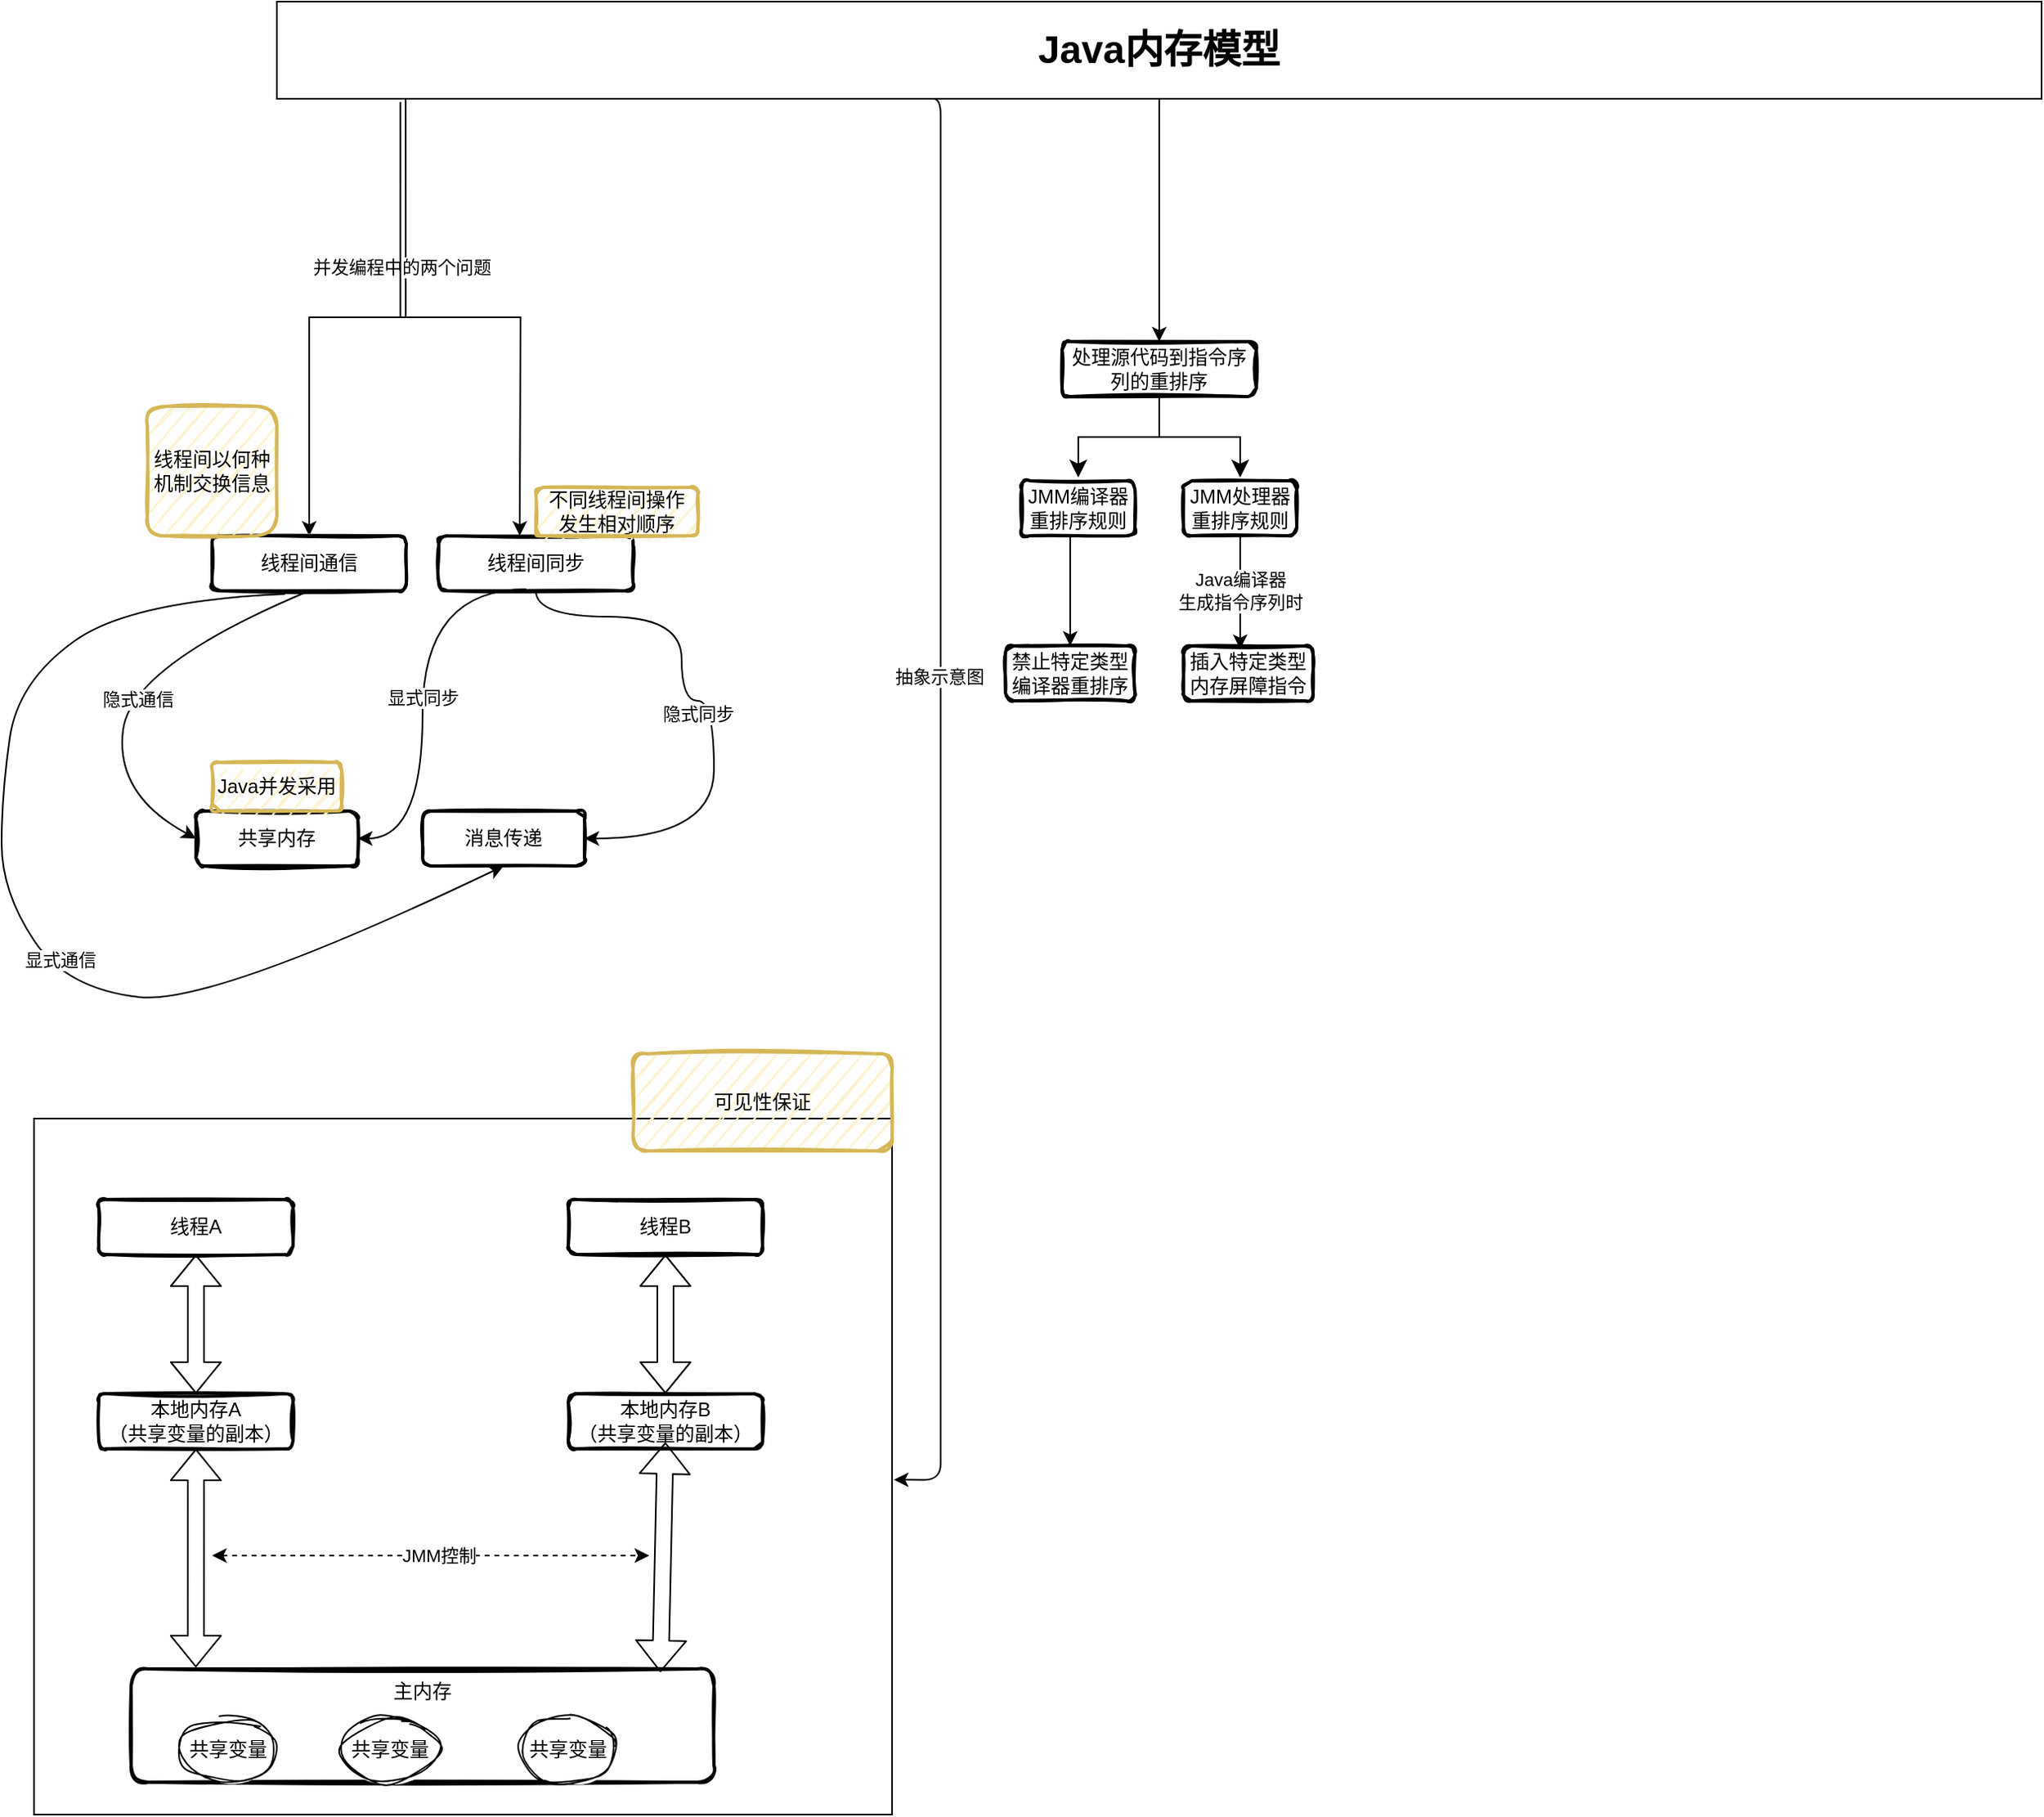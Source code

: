 <mxfile version="20.8.23" type="github">
  <diagram id="ErDqVgVK9iilQ8lfl7TF" name="第 1 页">
    <mxGraphModel dx="1434" dy="907" grid="1" gridSize="10" guides="1" tooltips="1" connect="1" arrows="1" fold="1" page="1" pageScale="1" pageWidth="1920" pageHeight="1200" math="0" shadow="0">
      <root>
        <mxCell id="0" />
        <mxCell id="1" parent="0" />
        <mxCell id="TEfHTlGAPbN115DAPBvV-1" value="&lt;h1&gt;Java内存模型&lt;/h1&gt;" style="rounded=0;whiteSpace=wrap;html=1;" vertex="1" parent="1">
          <mxGeometry x="220" y="100" width="1090" height="60" as="geometry" />
        </mxCell>
        <mxCell id="TEfHTlGAPbN115DAPBvV-2" value="" style="endArrow=classic;html=1;rounded=0;exitX=0.073;exitY=1;exitDx=0;exitDy=0;exitPerimeter=0;entryX=0.5;entryY=0;entryDx=0;entryDy=0;edgeStyle=orthogonalEdgeStyle;" edge="1" parent="1" source="TEfHTlGAPbN115DAPBvV-1" target="TEfHTlGAPbN115DAPBvV-4">
          <mxGeometry width="50" height="50" relative="1" as="geometry">
            <mxPoint x="350" y="280" as="sourcePoint" />
            <mxPoint x="300" y="300" as="targetPoint" />
          </mxGeometry>
        </mxCell>
        <mxCell id="TEfHTlGAPbN115DAPBvV-3" value="并发编程中的两个问题" style="edgeLabel;html=1;align=center;verticalAlign=middle;resizable=0;points=[];" vertex="1" connectable="0" parent="TEfHTlGAPbN115DAPBvV-2">
          <mxGeometry x="-0.371" y="-3" relative="1" as="geometry">
            <mxPoint as="offset" />
          </mxGeometry>
        </mxCell>
        <mxCell id="TEfHTlGAPbN115DAPBvV-4" value="线程间通信&lt;br&gt;" style="rounded=1;whiteSpace=wrap;html=1;strokeWidth=2;sketch=1;" vertex="1" parent="1">
          <mxGeometry x="180" y="430" width="120" height="34" as="geometry" />
        </mxCell>
        <mxCell id="TEfHTlGAPbN115DAPBvV-5" value="" style="endArrow=classic;html=1;rounded=0;exitX=0.07;exitY=1.033;exitDx=0;exitDy=0;exitPerimeter=0;edgeStyle=orthogonalEdgeStyle;" edge="1" parent="1" source="TEfHTlGAPbN115DAPBvV-1">
          <mxGeometry width="50" height="50" relative="1" as="geometry">
            <mxPoint x="400" y="420" as="sourcePoint" />
            <mxPoint x="370" y="430" as="targetPoint" />
          </mxGeometry>
        </mxCell>
        <mxCell id="TEfHTlGAPbN115DAPBvV-6" value="线程间同步" style="rounded=1;whiteSpace=wrap;html=1;strokeWidth=2;sketch=1;" vertex="1" parent="1">
          <mxGeometry x="320" y="430" width="120" height="34" as="geometry" />
        </mxCell>
        <mxCell id="TEfHTlGAPbN115DAPBvV-9" value="共享内存" style="rounded=1;whiteSpace=wrap;html=1;strokeWidth=2;sketch=1;" vertex="1" parent="1">
          <mxGeometry x="170" y="600" width="100" height="34" as="geometry" />
        </mxCell>
        <mxCell id="TEfHTlGAPbN115DAPBvV-10" value="消息传递" style="rounded=1;whiteSpace=wrap;html=1;strokeWidth=2;sketch=1;" vertex="1" parent="1">
          <mxGeometry x="310" y="600" width="100" height="34" as="geometry" />
        </mxCell>
        <mxCell id="TEfHTlGAPbN115DAPBvV-11" value="线程间以何种机制交换信息" style="whiteSpace=wrap;html=1;aspect=fixed;rounded=1;sketch=1;fillColor=#fff2cc;strokeColor=#d6b656;strokeWidth=2;" vertex="1" parent="1">
          <mxGeometry x="140" y="350" width="80" height="80" as="geometry" />
        </mxCell>
        <mxCell id="TEfHTlGAPbN115DAPBvV-13" value="不同线程间操作&lt;br&gt;发生相对顺序" style="whiteSpace=wrap;html=1;rounded=1;sketch=1;fillColor=#fff2cc;strokeColor=#d6b656;strokeWidth=2;" vertex="1" parent="1">
          <mxGeometry x="380" y="400" width="100" height="30" as="geometry" />
        </mxCell>
        <mxCell id="TEfHTlGAPbN115DAPBvV-14" value="" style="curved=1;endArrow=classic;html=1;rounded=0;exitX=0.5;exitY=1;exitDx=0;exitDy=0;entryX=0;entryY=0.5;entryDx=0;entryDy=0;" edge="1" parent="1" source="TEfHTlGAPbN115DAPBvV-4" target="TEfHTlGAPbN115DAPBvV-9">
          <mxGeometry width="50" height="50" relative="1" as="geometry">
            <mxPoint x="240" y="540" as="sourcePoint" />
            <mxPoint x="290" y="490" as="targetPoint" />
            <Array as="points">
              <mxPoint x="130" y="510" />
              <mxPoint x="120" y="590" />
            </Array>
          </mxGeometry>
        </mxCell>
        <mxCell id="TEfHTlGAPbN115DAPBvV-15" value="隐式通信" style="edgeLabel;html=1;align=center;verticalAlign=middle;resizable=0;points=[];" vertex="1" connectable="0" parent="TEfHTlGAPbN115DAPBvV-14">
          <mxGeometry x="0.088" y="6" relative="1" as="geometry">
            <mxPoint as="offset" />
          </mxGeometry>
        </mxCell>
        <mxCell id="TEfHTlGAPbN115DAPBvV-16" value="" style="curved=1;endArrow=classic;html=1;rounded=0;exitX=0.375;exitY=1.059;exitDx=0;exitDy=0;entryX=0.5;entryY=1;entryDx=0;entryDy=0;exitPerimeter=0;" edge="1" parent="1" source="TEfHTlGAPbN115DAPBvV-4" target="TEfHTlGAPbN115DAPBvV-10">
          <mxGeometry width="50" height="50" relative="1" as="geometry">
            <mxPoint x="250" y="474" as="sourcePoint" />
            <mxPoint x="180" y="627" as="targetPoint" />
            <Array as="points">
              <mxPoint x="130" y="470" />
              <mxPoint x="60" y="520" />
              <mxPoint x="50" y="590" />
              <mxPoint x="50" y="650" />
              <mxPoint x="90" y="710" />
              <mxPoint x="180" y="720" />
            </Array>
          </mxGeometry>
        </mxCell>
        <mxCell id="TEfHTlGAPbN115DAPBvV-17" value="显式通信" style="edgeLabel;html=1;align=center;verticalAlign=middle;resizable=0;points=[];" vertex="1" connectable="0" parent="TEfHTlGAPbN115DAPBvV-16">
          <mxGeometry x="0.088" y="6" relative="1" as="geometry">
            <mxPoint as="offset" />
          </mxGeometry>
        </mxCell>
        <mxCell id="TEfHTlGAPbN115DAPBvV-19" value="" style="endArrow=classic;html=1;exitX=0.45;exitY=0.971;exitDx=0;exitDy=0;exitPerimeter=0;entryX=1;entryY=0.5;entryDx=0;entryDy=0;curved=1;edgeStyle=orthogonalEdgeStyle;" edge="1" parent="1" source="TEfHTlGAPbN115DAPBvV-6" target="TEfHTlGAPbN115DAPBvV-9">
          <mxGeometry width="50" height="50" relative="1" as="geometry">
            <mxPoint x="440" y="580" as="sourcePoint" />
            <mxPoint x="490" y="530" as="targetPoint" />
            <Array as="points">
              <mxPoint x="310" y="463" />
              <mxPoint x="310" y="617" />
            </Array>
          </mxGeometry>
        </mxCell>
        <mxCell id="TEfHTlGAPbN115DAPBvV-20" value="显式同步" style="edgeLabel;html=1;align=center;verticalAlign=middle;resizable=0;points=[];" vertex="1" connectable="0" parent="TEfHTlGAPbN115DAPBvV-19">
          <mxGeometry x="-0.328" y="-2" relative="1" as="geometry">
            <mxPoint x="2" y="44" as="offset" />
          </mxGeometry>
        </mxCell>
        <mxCell id="TEfHTlGAPbN115DAPBvV-21" value="" style="endArrow=classic;html=1;rounded=0;exitX=0.5;exitY=1;exitDx=0;exitDy=0;entryX=1;entryY=0.5;entryDx=0;entryDy=0;edgeStyle=orthogonalEdgeStyle;curved=1;" edge="1" parent="1" source="TEfHTlGAPbN115DAPBvV-6" target="TEfHTlGAPbN115DAPBvV-10">
          <mxGeometry width="50" height="50" relative="1" as="geometry">
            <mxPoint x="490" y="580" as="sourcePoint" />
            <mxPoint x="540" y="530" as="targetPoint" />
            <Array as="points">
              <mxPoint x="380" y="480" />
              <mxPoint x="470" y="480" />
              <mxPoint x="470" y="532" />
              <mxPoint x="490" y="532" />
              <mxPoint x="490" y="617" />
            </Array>
          </mxGeometry>
        </mxCell>
        <mxCell id="TEfHTlGAPbN115DAPBvV-22" value="隐式同步" style="edgeLabel;html=1;align=center;verticalAlign=middle;resizable=0;points=[];" vertex="1" connectable="0" parent="TEfHTlGAPbN115DAPBvV-21">
          <mxGeometry x="-0.264" y="2" relative="1" as="geometry">
            <mxPoint x="8" y="40" as="offset" />
          </mxGeometry>
        </mxCell>
        <mxCell id="TEfHTlGAPbN115DAPBvV-23" value="Java并发采用" style="whiteSpace=wrap;html=1;rounded=1;sketch=1;fillColor=#fff2cc;strokeColor=#d6b656;strokeWidth=2;" vertex="1" parent="1">
          <mxGeometry x="180" y="570" width="80" height="30" as="geometry" />
        </mxCell>
        <mxCell id="TEfHTlGAPbN115DAPBvV-24" value="" style="endArrow=classic;html=1;exitX=0.368;exitY=1;exitDx=0;exitDy=0;exitPerimeter=0;entryX=1.002;entryY=0.519;entryDx=0;entryDy=0;entryPerimeter=0;edgeStyle=orthogonalEdgeStyle;" edge="1" parent="1" source="TEfHTlGAPbN115DAPBvV-1" target="TEfHTlGAPbN115DAPBvV-26">
          <mxGeometry width="50" height="50" relative="1" as="geometry">
            <mxPoint x="680" y="360" as="sourcePoint" />
            <mxPoint x="620" y="410" as="targetPoint" />
            <Array as="points">
              <mxPoint x="630" y="160" />
              <mxPoint x="630" y="1013" />
            </Array>
          </mxGeometry>
        </mxCell>
        <mxCell id="TEfHTlGAPbN115DAPBvV-25" value="抽象示意图" style="edgeLabel;html=1;align=center;verticalAlign=middle;resizable=0;points=[];" vertex="1" connectable="0" parent="TEfHTlGAPbN115DAPBvV-24">
          <mxGeometry x="-0.179" y="-1" relative="1" as="geometry">
            <mxPoint as="offset" />
          </mxGeometry>
        </mxCell>
        <mxCell id="TEfHTlGAPbN115DAPBvV-26" value="" style="rounded=0;whiteSpace=wrap;html=1;" vertex="1" parent="1">
          <mxGeometry x="70" y="790" width="530" height="430" as="geometry" />
        </mxCell>
        <mxCell id="TEfHTlGAPbN115DAPBvV-28" value="线程A" style="rounded=1;whiteSpace=wrap;html=1;strokeWidth=2;sketch=1;" vertex="1" parent="1">
          <mxGeometry x="110" y="840" width="120" height="34" as="geometry" />
        </mxCell>
        <mxCell id="TEfHTlGAPbN115DAPBvV-29" value="线程B" style="rounded=1;whiteSpace=wrap;html=1;strokeWidth=2;sketch=1;" vertex="1" parent="1">
          <mxGeometry x="400" y="840" width="120" height="34" as="geometry" />
        </mxCell>
        <mxCell id="TEfHTlGAPbN115DAPBvV-31" value="" style="endArrow=classic;html=1;entryX=0.5;entryY=1;entryDx=0;entryDy=0;exitX=0.5;exitY=0;exitDx=0;exitDy=0;shape=flexArrow;startArrow=block;" edge="1" parent="1" source="TEfHTlGAPbN115DAPBvV-32" target="TEfHTlGAPbN115DAPBvV-28">
          <mxGeometry width="50" height="50" relative="1" as="geometry">
            <mxPoint x="150" y="970" as="sourcePoint" />
            <mxPoint x="200" y="920" as="targetPoint" />
          </mxGeometry>
        </mxCell>
        <mxCell id="TEfHTlGAPbN115DAPBvV-32" value="本地内存A&lt;br&gt;（共享变量的副本）" style="rounded=1;whiteSpace=wrap;html=1;strokeWidth=2;sketch=1;" vertex="1" parent="1">
          <mxGeometry x="110" y="960" width="120" height="34" as="geometry" />
        </mxCell>
        <mxCell id="TEfHTlGAPbN115DAPBvV-34" value="本地内存B&lt;br&gt;（共享变量的副本）" style="rounded=1;whiteSpace=wrap;html=1;strokeWidth=2;sketch=1;" vertex="1" parent="1">
          <mxGeometry x="400" y="960" width="120" height="34" as="geometry" />
        </mxCell>
        <mxCell id="TEfHTlGAPbN115DAPBvV-35" value="" style="endArrow=classic;html=1;shape=flexArrow;entryX=0.5;entryY=1;entryDx=0;entryDy=0;exitX=0.5;exitY=0;exitDx=0;exitDy=0;startArrow=block;" edge="1" parent="1" source="TEfHTlGAPbN115DAPBvV-34" target="TEfHTlGAPbN115DAPBvV-29">
          <mxGeometry width="50" height="50" relative="1" as="geometry">
            <mxPoint x="450" y="960" as="sourcePoint" />
            <mxPoint x="500" y="910" as="targetPoint" />
          </mxGeometry>
        </mxCell>
        <mxCell id="TEfHTlGAPbN115DAPBvV-36" value="主内存&lt;br&gt;" style="rounded=1;whiteSpace=wrap;html=1;strokeWidth=2;sketch=1;verticalAlign=top;" vertex="1" parent="1">
          <mxGeometry x="130" y="1130" width="360" height="70" as="geometry" />
        </mxCell>
        <mxCell id="TEfHTlGAPbN115DAPBvV-37" value="共享变量" style="ellipse;whiteSpace=wrap;html=1;sketch=1;curveFitting=1;jiggle=2;" vertex="1" parent="1">
          <mxGeometry x="160" y="1160" width="60" height="40" as="geometry" />
        </mxCell>
        <mxCell id="TEfHTlGAPbN115DAPBvV-38" value="共享变量" style="ellipse;whiteSpace=wrap;html=1;sketch=1;curveFitting=1;jiggle=2;" vertex="1" parent="1">
          <mxGeometry x="260" y="1160" width="60" height="40" as="geometry" />
        </mxCell>
        <mxCell id="TEfHTlGAPbN115DAPBvV-39" value="共享变量" style="ellipse;whiteSpace=wrap;html=1;sketch=1;curveFitting=1;jiggle=2;" vertex="1" parent="1">
          <mxGeometry x="370" y="1160" width="60" height="40" as="geometry" />
        </mxCell>
        <mxCell id="TEfHTlGAPbN115DAPBvV-40" value="" style="shape=flexArrow;endArrow=classic;startArrow=classic;html=1;entryX=0.5;entryY=1;entryDx=0;entryDy=0;exitX=0.111;exitY=-0.014;exitDx=0;exitDy=0;exitPerimeter=0;" edge="1" parent="1" source="TEfHTlGAPbN115DAPBvV-36" target="TEfHTlGAPbN115DAPBvV-32">
          <mxGeometry width="100" height="100" relative="1" as="geometry">
            <mxPoint x="160" y="1130" as="sourcePoint" />
            <mxPoint x="260" y="1030" as="targetPoint" />
          </mxGeometry>
        </mxCell>
        <mxCell id="TEfHTlGAPbN115DAPBvV-41" value="" style="shape=flexArrow;endArrow=classic;startArrow=classic;html=1;exitX=0.908;exitY=0.029;exitDx=0;exitDy=0;exitPerimeter=0;" edge="1" parent="1" source="TEfHTlGAPbN115DAPBvV-36">
          <mxGeometry width="100" height="100" relative="1" as="geometry">
            <mxPoint x="450" y="1130" as="sourcePoint" />
            <mxPoint x="460" y="990" as="targetPoint" />
          </mxGeometry>
        </mxCell>
        <mxCell id="TEfHTlGAPbN115DAPBvV-42" value="" style="endArrow=classic;html=1;startArrow=classic;startFill=1;dashed=1;" edge="1" parent="1">
          <mxGeometry width="50" height="50" relative="1" as="geometry">
            <mxPoint x="180" y="1060" as="sourcePoint" />
            <mxPoint x="450" y="1060" as="targetPoint" />
          </mxGeometry>
        </mxCell>
        <mxCell id="TEfHTlGAPbN115DAPBvV-43" value="JMM控制" style="edgeLabel;html=1;align=center;verticalAlign=middle;resizable=0;points=[];" vertex="1" connectable="0" parent="TEfHTlGAPbN115DAPBvV-42">
          <mxGeometry x="0.215" y="-5" relative="1" as="geometry">
            <mxPoint x="-24" y="-5" as="offset" />
          </mxGeometry>
        </mxCell>
        <mxCell id="TEfHTlGAPbN115DAPBvV-44" value="可见性保证" style="whiteSpace=wrap;html=1;rounded=1;sketch=1;fillColor=#fff2cc;strokeColor=#d6b656;strokeWidth=2;" vertex="1" parent="1">
          <mxGeometry x="440" y="750" width="160" height="60" as="geometry" />
        </mxCell>
        <mxCell id="TEfHTlGAPbN115DAPBvV-45" value="" style="endArrow=classic;html=1;exitX=0.5;exitY=1;exitDx=0;exitDy=0;" edge="1" parent="1" source="TEfHTlGAPbN115DAPBvV-1">
          <mxGeometry width="50" height="50" relative="1" as="geometry">
            <mxPoint x="780" y="320" as="sourcePoint" />
            <mxPoint x="765" y="310" as="targetPoint" />
          </mxGeometry>
        </mxCell>
        <mxCell id="TEfHTlGAPbN115DAPBvV-46" value="处理源代码到指令序列的重排序" style="rounded=1;whiteSpace=wrap;html=1;strokeWidth=2;sketch=1;" vertex="1" parent="1">
          <mxGeometry x="705" y="310" width="120" height="34" as="geometry" />
        </mxCell>
        <mxCell id="TEfHTlGAPbN115DAPBvV-47" value="" style="edgeStyle=elbowEdgeStyle;elbow=vertical;endArrow=none;html=1;curved=0;rounded=0;endSize=8;startSize=8;endFill=0;startArrow=classic;startFill=1;" edge="1" parent="1">
          <mxGeometry width="50" height="50" relative="1" as="geometry">
            <mxPoint x="715" y="394" as="sourcePoint" />
            <mxPoint x="765" y="344" as="targetPoint" />
          </mxGeometry>
        </mxCell>
        <mxCell id="TEfHTlGAPbN115DAPBvV-48" value="" style="edgeStyle=elbowEdgeStyle;elbow=vertical;endArrow=none;html=1;curved=0;rounded=0;endSize=8;startSize=8;endFill=0;startArrow=classic;startFill=1;" edge="1" parent="1">
          <mxGeometry width="50" height="50" relative="1" as="geometry">
            <mxPoint x="815" y="394" as="sourcePoint" />
            <mxPoint x="765" y="344" as="targetPoint" />
          </mxGeometry>
        </mxCell>
        <mxCell id="TEfHTlGAPbN115DAPBvV-49" value="JMM编译器重排序规则" style="rounded=1;whiteSpace=wrap;html=1;strokeWidth=2;sketch=1;" vertex="1" parent="1">
          <mxGeometry x="680" y="396" width="70" height="34" as="geometry" />
        </mxCell>
        <mxCell id="TEfHTlGAPbN115DAPBvV-50" value="JMM处理器重排序规则" style="rounded=1;whiteSpace=wrap;html=1;strokeWidth=2;sketch=1;" vertex="1" parent="1">
          <mxGeometry x="780" y="396" width="70" height="34" as="geometry" />
        </mxCell>
        <mxCell id="TEfHTlGAPbN115DAPBvV-51" value="禁止特定类型编译器重排序" style="rounded=1;whiteSpace=wrap;html=1;strokeWidth=2;sketch=1;" vertex="1" parent="1">
          <mxGeometry x="670" y="498" width="80" height="34" as="geometry" />
        </mxCell>
        <mxCell id="TEfHTlGAPbN115DAPBvV-52" value="插入特定类型内存屏障指令" style="rounded=1;whiteSpace=wrap;html=1;strokeWidth=2;sketch=1;" vertex="1" parent="1">
          <mxGeometry x="780" y="498" width="80" height="34" as="geometry" />
        </mxCell>
        <mxCell id="TEfHTlGAPbN115DAPBvV-53" value="" style="endArrow=classic;html=1;entryX=0.5;entryY=0;entryDx=0;entryDy=0;" edge="1" parent="1" target="TEfHTlGAPbN115DAPBvV-51">
          <mxGeometry width="50" height="50" relative="1" as="geometry">
            <mxPoint x="710" y="430" as="sourcePoint" />
            <mxPoint x="800" y="670" as="targetPoint" />
          </mxGeometry>
        </mxCell>
        <mxCell id="TEfHTlGAPbN115DAPBvV-54" value="" style="endArrow=classic;html=1;exitX=0.5;exitY=1;exitDx=0;exitDy=0;" edge="1" parent="1" source="TEfHTlGAPbN115DAPBvV-50">
          <mxGeometry width="50" height="50" relative="1" as="geometry">
            <mxPoint x="890" y="500" as="sourcePoint" />
            <mxPoint x="815" y="500" as="targetPoint" />
          </mxGeometry>
        </mxCell>
        <mxCell id="TEfHTlGAPbN115DAPBvV-55" value="Java编译器&lt;br&gt;生成指令序列时" style="edgeLabel;html=1;align=center;verticalAlign=middle;resizable=0;points=[];" vertex="1" connectable="0" parent="TEfHTlGAPbN115DAPBvV-54">
          <mxGeometry x="-0.4" y="-1" relative="1" as="geometry">
            <mxPoint x="1" y="13" as="offset" />
          </mxGeometry>
        </mxCell>
      </root>
    </mxGraphModel>
  </diagram>
</mxfile>
